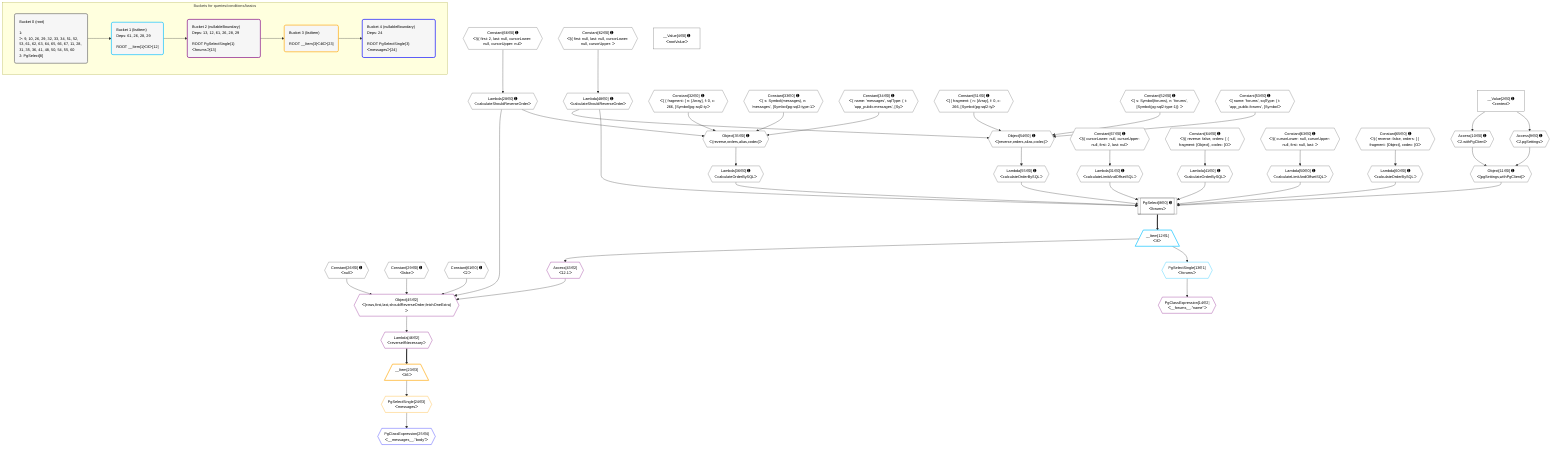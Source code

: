 %%{init: {'themeVariables': { 'fontSize': '12px'}}}%%
graph TD
    classDef path fill:#eee,stroke:#000,color:#000
    classDef plan fill:#fff,stroke-width:1px,color:#000
    classDef itemplan fill:#fff,stroke-width:2px,color:#000
    classDef unbatchedplan fill:#dff,stroke-width:1px,color:#000
    classDef sideeffectplan fill:#fcc,stroke-width:2px,color:#000
    classDef bucket fill:#f6f6f6,color:#000,stroke-width:2px,text-align:left


    %% plan dependencies
    PgSelect8[["PgSelect[8∈0] ➊<br />ᐸforumsᐳ"]]:::plan
    Object11{{"Object[11∈0] ➊<br />ᐸ{pgSettings,withPgClient}ᐳ"}}:::plan
    Lambda31{{"Lambda[31∈0] ➊<br />ᐸcalculateLimitAndOffsetSQLᐳ"}}:::plan
    Lambda36{{"Lambda[36∈0] ➊<br />ᐸcalculateOrderBySQLᐳ"}}:::plan
    Lambda41{{"Lambda[41∈0] ➊<br />ᐸcalculateOrderBySQLᐳ"}}:::plan
    Lambda48{{"Lambda[48∈0] ➊<br />ᐸcalculateShouldReverseOrderᐳ"}}:::plan
    Lambda50{{"Lambda[50∈0] ➊<br />ᐸcalculateLimitAndOffsetSQLᐳ"}}:::plan
    Lambda55{{"Lambda[55∈0] ➊<br />ᐸcalculateOrderBySQLᐳ"}}:::plan
    Lambda60{{"Lambda[60∈0] ➊<br />ᐸcalculateOrderBySQLᐳ"}}:::plan
    Object11 & Lambda31 & Lambda36 & Lambda41 & Lambda48 & Lambda50 & Lambda55 & Lambda60 --> PgSelect8
    Object35{{"Object[35∈0] ➊<br />ᐸ{reverse,orders,alias,codec}ᐳ"}}:::plan
    Lambda28{{"Lambda[28∈0] ➊<br />ᐸcalculateShouldReverseOrderᐳ"}}:::plan
    Constant32{{"Constant[32∈0] ➊<br />ᐸ[ { fragment: { n: [Array], f: 0, c: 266, [Symbol(pg-sql2-tyᐳ"}}:::plan
    Constant33{{"Constant[33∈0] ➊<br />ᐸ{ s: Symbol(messages), n: 'messages', [Symbol(pg-sql2-type-1ᐳ"}}:::plan
    Constant34{{"Constant[34∈0] ➊<br />ᐸ{ name: 'messages', sqlType: { t: 'app_public.messages', [Syᐳ"}}:::plan
    Lambda28 & Constant32 & Constant33 & Constant34 --> Object35
    Object54{{"Object[54∈0] ➊<br />ᐸ{reverse,orders,alias,codec}ᐳ"}}:::plan
    Constant51{{"Constant[51∈0] ➊<br />ᐸ[ { fragment: { n: [Array], f: 0, c: 266, [Symbol(pg-sql2-tyᐳ"}}:::plan
    Constant52{{"Constant[52∈0] ➊<br />ᐸ{ s: Symbol(forums), n: 'forums', [Symbol(pg-sql2-type-1)]: ᐳ"}}:::plan
    Constant53{{"Constant[53∈0] ➊<br />ᐸ{ name: 'forums', sqlType: { t: 'app_public.forums', [Symbolᐳ"}}:::plan
    Lambda48 & Constant51 & Constant52 & Constant53 --> Object54
    Access9{{"Access[9∈0] ➊<br />ᐸ2.pgSettingsᐳ"}}:::plan
    Access10{{"Access[10∈0] ➊<br />ᐸ2.withPgClientᐳ"}}:::plan
    Access9 & Access10 --> Object11
    __Value2["__Value[2∈0] ➊<br />ᐸcontextᐳ"]:::plan
    __Value2 --> Access9
    __Value2 --> Access10
    Constant66{{"Constant[66∈0] ➊<br />ᐸ§{ first: 2, last: null, cursorLower: null, cursorUpper: nulᐳ"}}:::plan
    Constant66 --> Lambda28
    Constant67{{"Constant[67∈0] ➊<br />ᐸ§{ cursorLower: null, cursorUpper: null, first: 2, last: nulᐳ"}}:::plan
    Constant67 --> Lambda31
    Object35 --> Lambda36
    Constant64{{"Constant[64∈0] ➊<br />ᐸ§{ reverse: false, orders: [ { fragment: [Object], codec: [Oᐳ"}}:::plan
    Constant64 --> Lambda41
    Constant62{{"Constant[62∈0] ➊<br />ᐸ§{ first: null, last: null, cursorLower: null, cursorUpper: ᐳ"}}:::plan
    Constant62 --> Lambda48
    Constant63{{"Constant[63∈0] ➊<br />ᐸ§{ cursorLower: null, cursorUpper: null, first: null, last: ᐳ"}}:::plan
    Constant63 --> Lambda50
    Object54 --> Lambda55
    Constant65{{"Constant[65∈0] ➊<br />ᐸ§{ reverse: false, orders: [ { fragment: [Object], codec: [Oᐳ"}}:::plan
    Constant65 --> Lambda60
    __Value4["__Value[4∈0] ➊<br />ᐸrootValueᐳ"]:::plan
    Constant26{{"Constant[26∈0] ➊<br />ᐸnullᐳ"}}:::plan
    Constant29{{"Constant[29∈0] ➊<br />ᐸfalseᐳ"}}:::plan
    Constant61{{"Constant[61∈0] ➊<br />ᐸ2ᐳ"}}:::plan
    __Item12[/"__Item[12∈1]<br />ᐸ8ᐳ"\]:::itemplan
    PgSelect8 ==> __Item12
    PgSelectSingle13{{"PgSelectSingle[13∈1]<br />ᐸforumsᐳ"}}:::plan
    __Item12 --> PgSelectSingle13
    Object45{{"Object[45∈2]<br />ᐸ{rows,first,last,shouldReverseOrder,fetchOneExtra}ᐳ"}}:::plan
    Access43{{"Access[43∈2]<br />ᐸ12.1ᐳ"}}:::plan
    Access43 & Constant61 & Constant26 & Lambda28 & Constant29 --> Object45
    PgClassExpression14{{"PgClassExpression[14∈2]<br />ᐸ__forums__.”name”ᐳ"}}:::plan
    PgSelectSingle13 --> PgClassExpression14
    __Item12 --> Access43
    Lambda46{{"Lambda[46∈2]<br />ᐸreverseIfNecessaryᐳ"}}:::plan
    Object45 --> Lambda46
    __Item23[/"__Item[23∈3]<br />ᐸ46ᐳ"\]:::itemplan
    Lambda46 ==> __Item23
    PgSelectSingle24{{"PgSelectSingle[24∈3]<br />ᐸmessagesᐳ"}}:::plan
    __Item23 --> PgSelectSingle24
    PgClassExpression25{{"PgClassExpression[25∈4]<br />ᐸ__messages__.”body”ᐳ"}}:::plan
    PgSelectSingle24 --> PgClassExpression25

    %% define steps

    subgraph "Buckets for queries/conditions/basics"
    Bucket0("Bucket 0 (root)<br /><br />1: <br />ᐳ: 9, 10, 26, 29, 32, 33, 34, 51, 52, 53, 61, 62, 63, 64, 65, 66, 67, 11, 28, 31, 35, 36, 41, 48, 50, 54, 55, 60<br />2: PgSelect[8]"):::bucket
    classDef bucket0 stroke:#696969
    class Bucket0,__Value2,__Value4,PgSelect8,Access9,Access10,Object11,Constant26,Lambda28,Constant29,Lambda31,Constant32,Constant33,Constant34,Object35,Lambda36,Lambda41,Lambda48,Lambda50,Constant51,Constant52,Constant53,Object54,Lambda55,Lambda60,Constant61,Constant62,Constant63,Constant64,Constant65,Constant66,Constant67 bucket0
    Bucket1("Bucket 1 (listItem)<br />Deps: 61, 26, 28, 29<br /><br />ROOT __Item{1}ᐸ8ᐳ[12]"):::bucket
    classDef bucket1 stroke:#00bfff
    class Bucket1,__Item12,PgSelectSingle13 bucket1
    Bucket2("Bucket 2 (nullableBoundary)<br />Deps: 13, 12, 61, 26, 28, 29<br /><br />ROOT PgSelectSingle{1}ᐸforumsᐳ[13]"):::bucket
    classDef bucket2 stroke:#7f007f
    class Bucket2,PgClassExpression14,Access43,Object45,Lambda46 bucket2
    Bucket3("Bucket 3 (listItem)<br /><br />ROOT __Item{3}ᐸ46ᐳ[23]"):::bucket
    classDef bucket3 stroke:#ffa500
    class Bucket3,__Item23,PgSelectSingle24 bucket3
    Bucket4("Bucket 4 (nullableBoundary)<br />Deps: 24<br /><br />ROOT PgSelectSingle{3}ᐸmessagesᐳ[24]"):::bucket
    classDef bucket4 stroke:#0000ff
    class Bucket4,PgClassExpression25 bucket4
    Bucket0 --> Bucket1
    Bucket1 --> Bucket2
    Bucket2 --> Bucket3
    Bucket3 --> Bucket4
    end